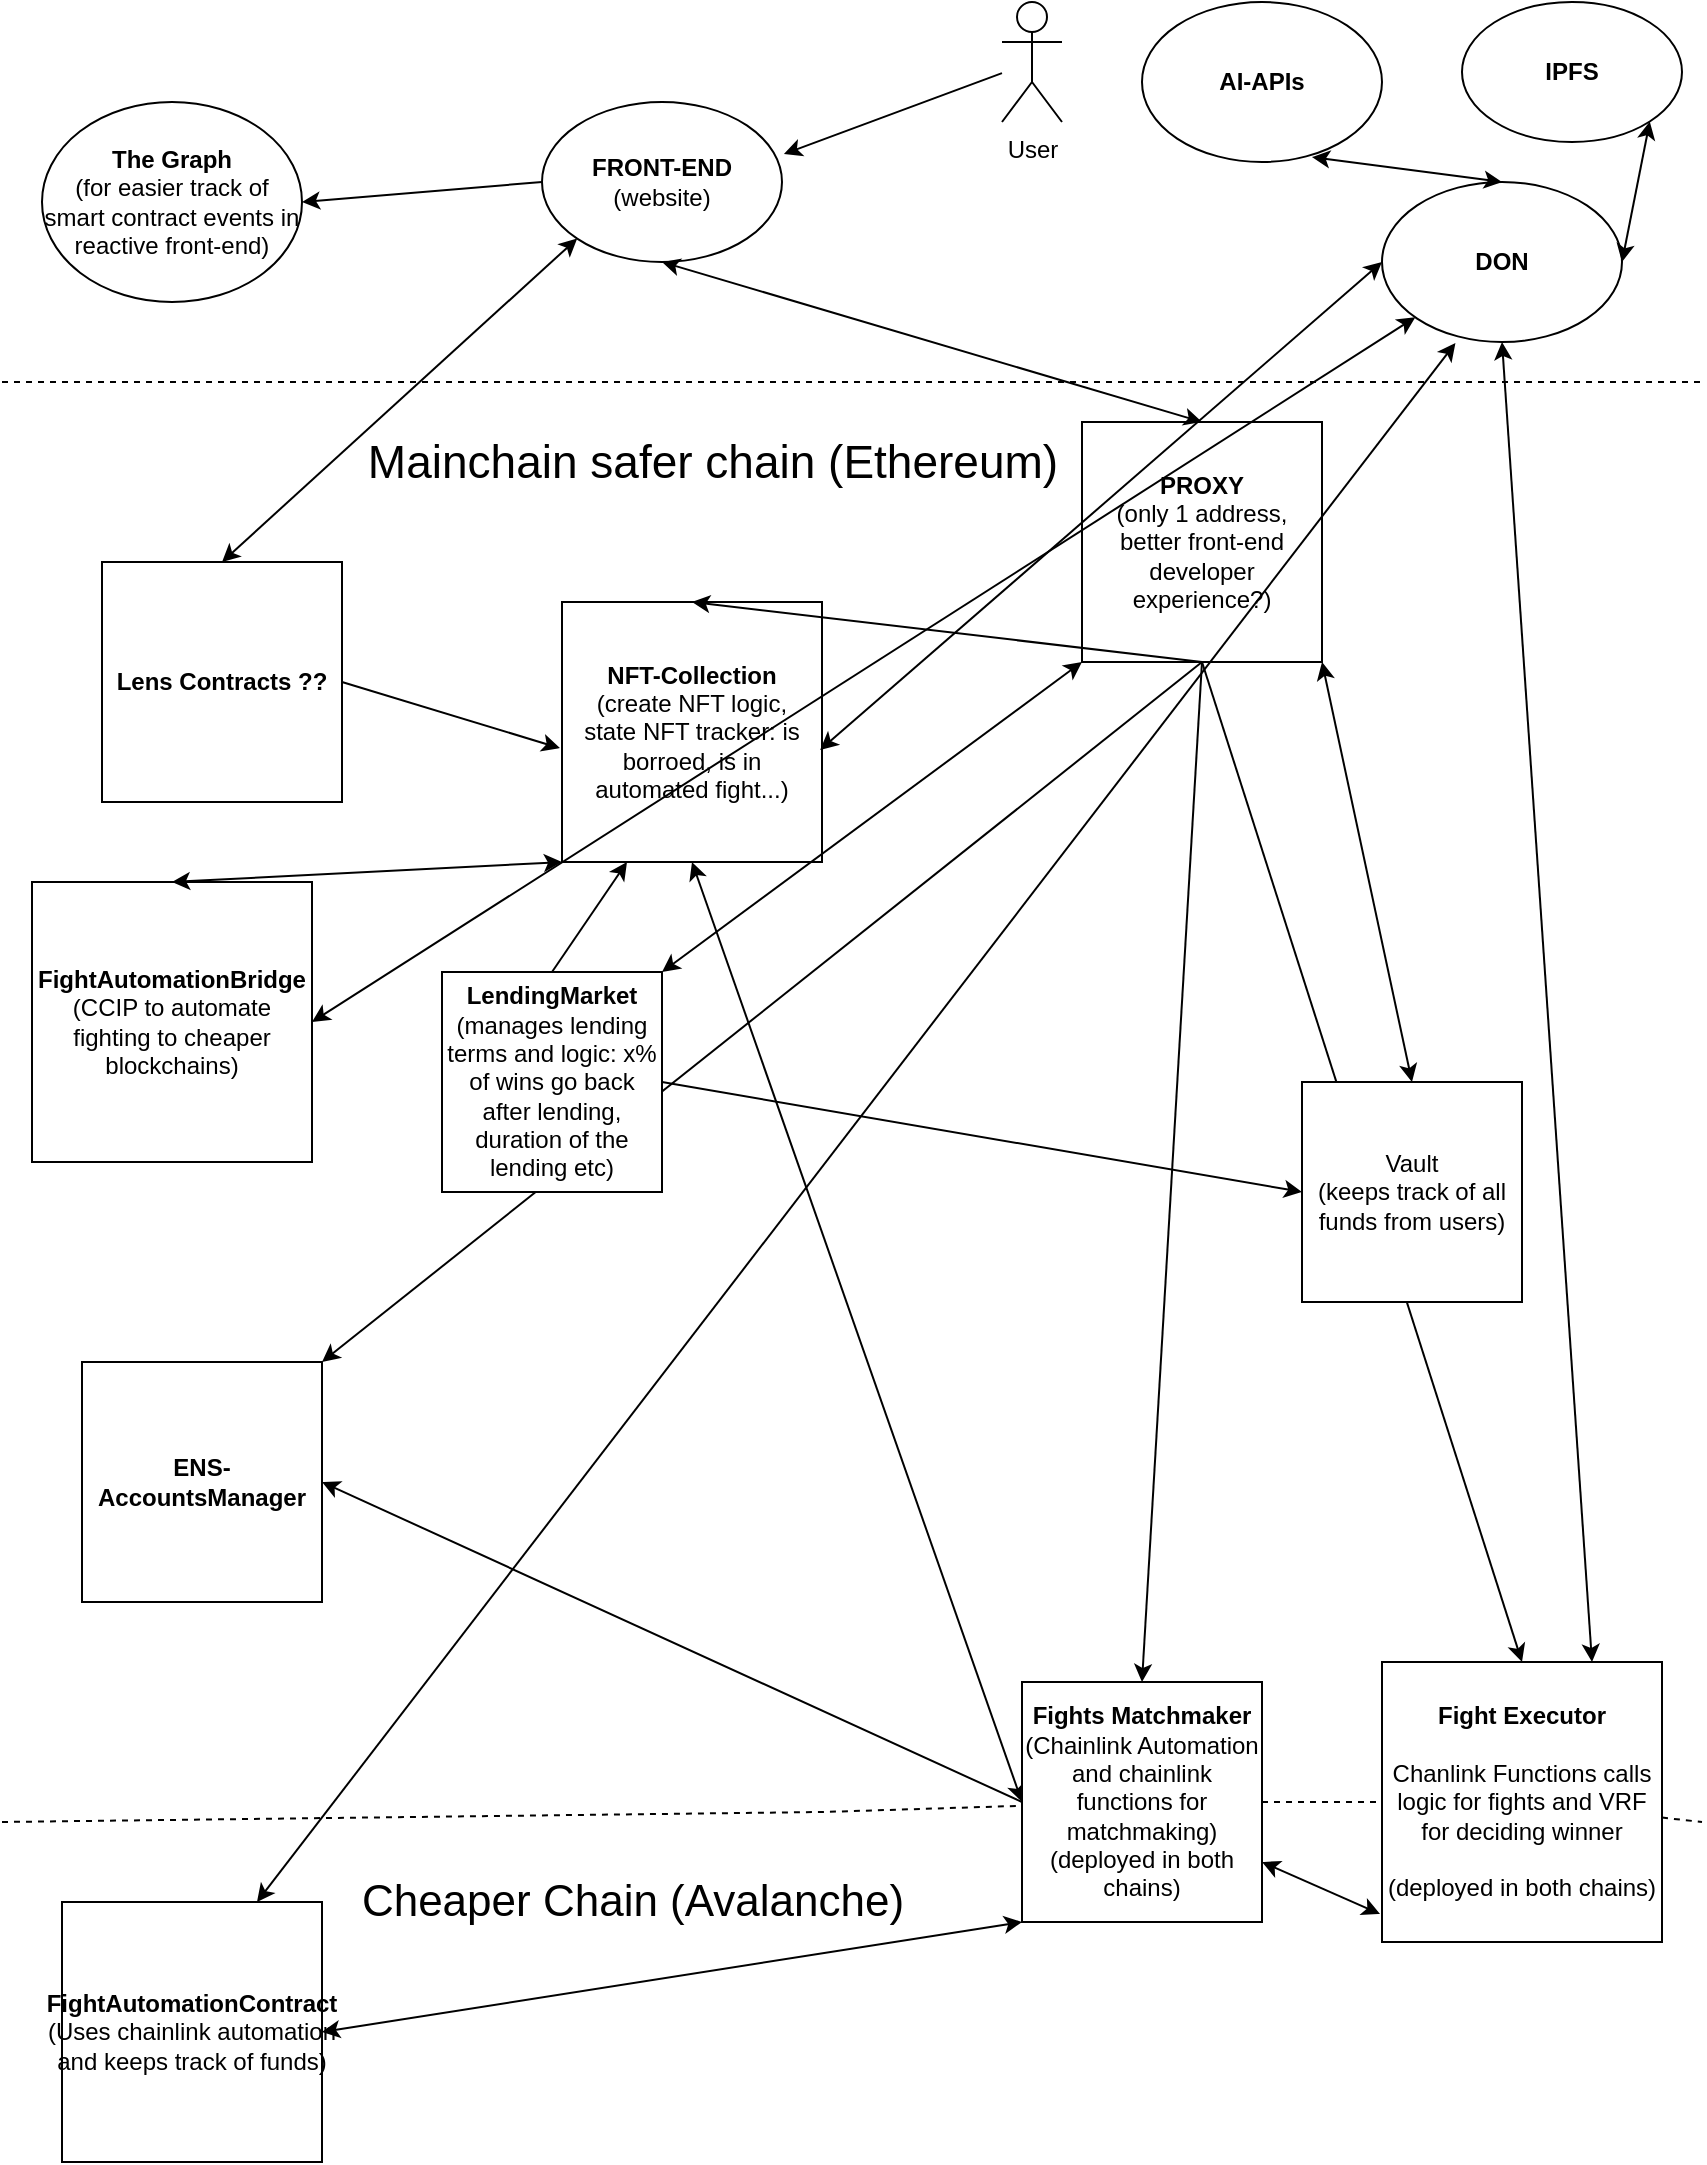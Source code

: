 <mxfile version="22.1.0" type="google">
  <diagram name="Page-1" id="LFPTANppGhLL8jyjeKuy">
    <mxGraphModel grid="1" page="1" gridSize="10" guides="1" tooltips="1" connect="1" arrows="1" fold="1" pageScale="1" pageWidth="850" pageHeight="1100" math="0" shadow="0">
      <root>
        <mxCell id="0" />
        <mxCell id="1" parent="0" />
        <mxCell id="OHMnWLt_MxitojmKM6Za-2" value="&lt;b&gt;NFT-Collection&lt;br&gt;&lt;/b&gt;(create NFT logic,&lt;br&gt;state NFT tracker: is borroed, is in automated fight...)" style="whiteSpace=wrap;html=1;aspect=fixed;" vertex="1" parent="1">
          <mxGeometry x="280" y="310" width="130" height="130" as="geometry" />
        </mxCell>
        <mxCell id="OHMnWLt_MxitojmKM6Za-10" value="&lt;b&gt;Lens Contracts ??&lt;/b&gt;" style="whiteSpace=wrap;html=1;aspect=fixed;" vertex="1" parent="1">
          <mxGeometry x="50" y="290" width="120" height="120" as="geometry" />
        </mxCell>
        <mxCell id="OHMnWLt_MxitojmKM6Za-11" value="" style="endArrow=classic;startArrow=classic;html=1;rounded=0;exitX=0;exitY=0.5;exitDx=0;exitDy=0;entryX=0.5;entryY=1;entryDx=0;entryDy=0;" edge="1" parent="1" source="OHMnWLt_MxitojmKM6Za-5" target="OHMnWLt_MxitojmKM6Za-2">
          <mxGeometry width="50" height="50" relative="1" as="geometry">
            <mxPoint x="400" y="310" as="sourcePoint" />
            <mxPoint x="450" y="260" as="targetPoint" />
          </mxGeometry>
        </mxCell>
        <mxCell id="OHMnWLt_MxitojmKM6Za-12" value="" style="endArrow=classic;html=1;rounded=0;entryX=-0.008;entryY=0.562;entryDx=0;entryDy=0;entryPerimeter=0;exitX=1;exitY=0.5;exitDx=0;exitDy=0;" edge="1" parent="1" source="OHMnWLt_MxitojmKM6Za-10" target="OHMnWLt_MxitojmKM6Za-2">
          <mxGeometry width="50" height="50" relative="1" as="geometry">
            <mxPoint x="400" y="310" as="sourcePoint" />
            <mxPoint x="450" y="260" as="targetPoint" />
          </mxGeometry>
        </mxCell>
        <mxCell id="OHMnWLt_MxitojmKM6Za-13" value="&lt;b&gt;PROXY&lt;br&gt;&lt;/b&gt;(only 1 address, better front-end developer experience?)" style="whiteSpace=wrap;html=1;aspect=fixed;" vertex="1" parent="1">
          <mxGeometry x="540" y="220" width="120" height="120" as="geometry" />
        </mxCell>
        <mxCell id="OHMnWLt_MxitojmKM6Za-14" value="" style="endArrow=classic;html=1;rounded=0;exitX=0.5;exitY=1;exitDx=0;exitDy=0;entryX=0.5;entryY=0;entryDx=0;entryDy=0;" edge="1" parent="1" source="OHMnWLt_MxitojmKM6Za-13" target="OHMnWLt_MxitojmKM6Za-2">
          <mxGeometry width="50" height="50" relative="1" as="geometry">
            <mxPoint x="400" y="310" as="sourcePoint" />
            <mxPoint x="450" y="260" as="targetPoint" />
          </mxGeometry>
        </mxCell>
        <mxCell id="OHMnWLt_MxitojmKM6Za-15" value="" style="endArrow=classic;html=1;rounded=0;entryX=0.5;entryY=0;entryDx=0;entryDy=0;exitX=0.5;exitY=1;exitDx=0;exitDy=0;" edge="1" parent="1" source="OHMnWLt_MxitojmKM6Za-13" target="OHMnWLt_MxitojmKM6Za-3">
          <mxGeometry width="50" height="50" relative="1" as="geometry">
            <mxPoint x="400" y="310" as="sourcePoint" />
            <mxPoint x="450" y="260" as="targetPoint" />
          </mxGeometry>
        </mxCell>
        <mxCell id="OHMnWLt_MxitojmKM6Za-16" value="" style="endArrow=classic;html=1;rounded=0;exitX=0.5;exitY=1;exitDx=0;exitDy=0;entryX=0.5;entryY=0;entryDx=0;entryDy=0;" edge="1" parent="1" source="OHMnWLt_MxitojmKM6Za-13" target="OHMnWLt_MxitojmKM6Za-5">
          <mxGeometry width="50" height="50" relative="1" as="geometry">
            <mxPoint x="400" y="310" as="sourcePoint" />
            <mxPoint x="450" y="260" as="targetPoint" />
          </mxGeometry>
        </mxCell>
        <mxCell id="OHMnWLt_MxitojmKM6Za-17" value="&lt;b&gt;FRONT-END&lt;br&gt;&lt;/b&gt;(website)" style="ellipse;whiteSpace=wrap;html=1;" vertex="1" parent="1">
          <mxGeometry x="270" y="60" width="120" height="80" as="geometry" />
        </mxCell>
        <mxCell id="OHMnWLt_MxitojmKM6Za-18" value="" style="endArrow=classic;startArrow=classic;html=1;rounded=0;entryX=0.5;entryY=1;entryDx=0;entryDy=0;exitX=0.5;exitY=0;exitDx=0;exitDy=0;" edge="1" parent="1" source="OHMnWLt_MxitojmKM6Za-13" target="OHMnWLt_MxitojmKM6Za-17">
          <mxGeometry width="50" height="50" relative="1" as="geometry">
            <mxPoint x="400" y="310" as="sourcePoint" />
            <mxPoint x="450" y="260" as="targetPoint" />
          </mxGeometry>
        </mxCell>
        <mxCell id="OHMnWLt_MxitojmKM6Za-19" value="&lt;b&gt;ENS-AccountsManager&lt;/b&gt;" style="whiteSpace=wrap;html=1;aspect=fixed;" vertex="1" parent="1">
          <mxGeometry x="40" y="690" width="120" height="120" as="geometry" />
        </mxCell>
        <mxCell id="OHMnWLt_MxitojmKM6Za-20" value="" style="endArrow=classic;html=1;rounded=0;exitX=0.5;exitY=1;exitDx=0;exitDy=0;entryX=1;entryY=0;entryDx=0;entryDy=0;" edge="1" parent="1" source="OHMnWLt_MxitojmKM6Za-13" target="OHMnWLt_MxitojmKM6Za-19">
          <mxGeometry width="50" height="50" relative="1" as="geometry">
            <mxPoint x="400" y="550" as="sourcePoint" />
            <mxPoint x="450" y="500" as="targetPoint" />
          </mxGeometry>
        </mxCell>
        <mxCell id="OHMnWLt_MxitojmKM6Za-21" value="" style="endArrow=classic;html=1;rounded=0;exitX=0;exitY=0.5;exitDx=0;exitDy=0;entryX=1;entryY=0.5;entryDx=0;entryDy=0;" edge="1" parent="1" source="OHMnWLt_MxitojmKM6Za-5" target="OHMnWLt_MxitojmKM6Za-19">
          <mxGeometry width="50" height="50" relative="1" as="geometry">
            <mxPoint x="400" y="550" as="sourcePoint" />
            <mxPoint x="450" y="500" as="targetPoint" />
          </mxGeometry>
        </mxCell>
        <mxCell id="OHMnWLt_MxitojmKM6Za-22" value="&lt;b&gt;The Graph &lt;br&gt;&lt;/b&gt;(for easier track of smart contract events in reactive front-end)" style="ellipse;whiteSpace=wrap;html=1;" vertex="1" parent="1">
          <mxGeometry x="20" y="60" width="130" height="100" as="geometry" />
        </mxCell>
        <mxCell id="OHMnWLt_MxitojmKM6Za-23" value="" style="endArrow=classic;html=1;rounded=0;entryX=1;entryY=0.5;entryDx=0;entryDy=0;exitX=0;exitY=0.5;exitDx=0;exitDy=0;" edge="1" parent="1" source="OHMnWLt_MxitojmKM6Za-17" target="OHMnWLt_MxitojmKM6Za-22">
          <mxGeometry width="50" height="50" relative="1" as="geometry">
            <mxPoint x="400" y="310" as="sourcePoint" />
            <mxPoint x="450" y="260" as="targetPoint" />
          </mxGeometry>
        </mxCell>
        <mxCell id="OHMnWLt_MxitojmKM6Za-24" value="" style="endArrow=none;dashed=1;html=1;rounded=0;" edge="1" parent="1">
          <mxGeometry width="50" height="50" relative="1" as="geometry">
            <mxPoint y="200" as="sourcePoint" />
            <mxPoint x="850" y="200" as="targetPoint" />
          </mxGeometry>
        </mxCell>
        <mxCell id="OHMnWLt_MxitojmKM6Za-25" value="User" style="shape=umlActor;verticalLabelPosition=bottom;verticalAlign=top;html=1;outlineConnect=0;" vertex="1" parent="1">
          <mxGeometry x="500" y="10" width="30" height="60" as="geometry" />
        </mxCell>
        <mxCell id="OHMnWLt_MxitojmKM6Za-27" value="" style="endArrow=classic;html=1;rounded=0;entryX=1.008;entryY=0.325;entryDx=0;entryDy=0;entryPerimeter=0;" edge="1" parent="1" source="OHMnWLt_MxitojmKM6Za-25" target="OHMnWLt_MxitojmKM6Za-17">
          <mxGeometry width="50" height="50" relative="1" as="geometry">
            <mxPoint x="400" y="310" as="sourcePoint" />
            <mxPoint x="450" y="260" as="targetPoint" />
          </mxGeometry>
        </mxCell>
        <mxCell id="OHMnWLt_MxitojmKM6Za-28" value="&lt;font style=&quot;font-size: 23px;&quot;&gt;Mainchain safer chain (Ethereum)&lt;/font&gt;" style="text;html=1;align=center;verticalAlign=middle;resizable=0;points=[];autosize=1;strokeColor=none;fillColor=none;" vertex="1" parent="1">
          <mxGeometry x="170" y="220" width="370" height="40" as="geometry" />
        </mxCell>
        <mxCell id="OHMnWLt_MxitojmKM6Za-30" value="&lt;b&gt;FightAutomationBridge&lt;br&gt;&lt;/b&gt;(CCIP to automate fighting to cheaper blockchains)" style="whiteSpace=wrap;html=1;aspect=fixed;" vertex="1" parent="1">
          <mxGeometry x="15" y="450" width="140" height="140" as="geometry" />
        </mxCell>
        <mxCell id="OHMnWLt_MxitojmKM6Za-31" value="" style="endArrow=none;dashed=1;html=1;rounded=0;" edge="1" parent="1" source="OHMnWLt_MxitojmKM6Za-3">
          <mxGeometry width="50" height="50" relative="1" as="geometry">
            <mxPoint y="920" as="sourcePoint" />
            <mxPoint x="850" y="920" as="targetPoint" />
          </mxGeometry>
        </mxCell>
        <mxCell id="OHMnWLt_MxitojmKM6Za-32" value="&lt;font style=&quot;font-size: 22px;&quot;&gt;Cheaper Chain (Avalanche)&lt;/font&gt;" style="text;html=1;align=center;verticalAlign=middle;resizable=0;points=[];autosize=1;strokeColor=none;fillColor=none;" vertex="1" parent="1">
          <mxGeometry x="170" y="940" width="290" height="40" as="geometry" />
        </mxCell>
        <mxCell id="OHMnWLt_MxitojmKM6Za-34" value="&lt;b&gt;FightAutomationContract&lt;br&gt;&lt;/b&gt;(Uses&amp;nbsp;chainlink automation and keeps track of funds)" style="whiteSpace=wrap;html=1;aspect=fixed;" vertex="1" parent="1">
          <mxGeometry x="30" y="960" width="130" height="130" as="geometry" />
        </mxCell>
        <mxCell id="OHMnWLt_MxitojmKM6Za-35" value="" style="endArrow=classic;startArrow=classic;html=1;rounded=0;exitX=0.5;exitY=0;exitDx=0;exitDy=0;entryX=0;entryY=1;entryDx=0;entryDy=0;" edge="1" parent="1" source="OHMnWLt_MxitojmKM6Za-30" target="OHMnWLt_MxitojmKM6Za-2">
          <mxGeometry width="50" height="50" relative="1" as="geometry">
            <mxPoint x="490" y="660" as="sourcePoint" />
            <mxPoint x="120" y="570" as="targetPoint" />
          </mxGeometry>
        </mxCell>
        <mxCell id="OHMnWLt_MxitojmKM6Za-37" value="" style="endArrow=none;dashed=1;html=1;rounded=0;" edge="1" parent="1" source="OHMnWLt_MxitojmKM6Za-5" target="OHMnWLt_MxitojmKM6Za-3">
          <mxGeometry width="50" height="50" relative="1" as="geometry">
            <mxPoint y="920" as="sourcePoint" />
            <mxPoint x="850" y="920" as="targetPoint" />
          </mxGeometry>
        </mxCell>
        <mxCell id="OHMnWLt_MxitojmKM6Za-3" value="&lt;b&gt;Fight Executor&lt;/b&gt;&lt;br&gt;&lt;br&gt;Chanlink Functions calls logic for fights and VRF for deciding winner&lt;br&gt;&lt;br&gt;(deployed in both chains)" style="whiteSpace=wrap;html=1;aspect=fixed;" vertex="1" parent="1">
          <mxGeometry x="690" y="840" width="140" height="140" as="geometry" />
        </mxCell>
        <mxCell id="OHMnWLt_MxitojmKM6Za-39" value="&lt;b&gt;DON&lt;/b&gt;" style="ellipse;whiteSpace=wrap;html=1;" vertex="1" parent="1">
          <mxGeometry x="690" y="100" width="120" height="80" as="geometry" />
        </mxCell>
        <mxCell id="OHMnWLt_MxitojmKM6Za-40" value="&lt;b&gt;AI-APIs&lt;/b&gt;" style="ellipse;whiteSpace=wrap;html=1;" vertex="1" parent="1">
          <mxGeometry x="570" y="10" width="120" height="80" as="geometry" />
        </mxCell>
        <mxCell id="OHMnWLt_MxitojmKM6Za-41" value="" style="endArrow=classic;startArrow=classic;html=1;rounded=0;entryX=0.5;entryY=1;entryDx=0;entryDy=0;exitX=0.75;exitY=0;exitDx=0;exitDy=0;" edge="1" parent="1" source="OHMnWLt_MxitojmKM6Za-3" target="OHMnWLt_MxitojmKM6Za-39">
          <mxGeometry width="50" height="50" relative="1" as="geometry">
            <mxPoint x="490" y="520" as="sourcePoint" />
            <mxPoint x="540" y="470" as="targetPoint" />
          </mxGeometry>
        </mxCell>
        <mxCell id="OHMnWLt_MxitojmKM6Za-42" value="" style="endArrow=classic;startArrow=classic;html=1;rounded=0;entryX=0.708;entryY=0.969;entryDx=0;entryDy=0;entryPerimeter=0;exitX=0.5;exitY=0;exitDx=0;exitDy=0;" edge="1" parent="1" source="OHMnWLt_MxitojmKM6Za-39" target="OHMnWLt_MxitojmKM6Za-40">
          <mxGeometry width="50" height="50" relative="1" as="geometry">
            <mxPoint x="490" y="240" as="sourcePoint" />
            <mxPoint x="540" y="190" as="targetPoint" />
          </mxGeometry>
        </mxCell>
        <mxCell id="OHMnWLt_MxitojmKM6Za-45" value="" style="endArrow=classic;startArrow=classic;html=1;rounded=0;exitX=1;exitY=0.5;exitDx=0;exitDy=0;entryX=0;entryY=1;entryDx=0;entryDy=0;" edge="1" parent="1" source="OHMnWLt_MxitojmKM6Za-34" target="OHMnWLt_MxitojmKM6Za-5">
          <mxGeometry width="50" height="50" relative="1" as="geometry">
            <mxPoint x="490" y="800" as="sourcePoint" />
            <mxPoint x="540" y="750" as="targetPoint" />
          </mxGeometry>
        </mxCell>
        <mxCell id="OHMnWLt_MxitojmKM6Za-46" value="" style="endArrow=none;dashed=1;html=1;rounded=0;" edge="1" parent="1" target="OHMnWLt_MxitojmKM6Za-5">
          <mxGeometry width="50" height="50" relative="1" as="geometry">
            <mxPoint y="920" as="sourcePoint" />
            <mxPoint x="650" y="915" as="targetPoint" />
            <Array as="points">
              <mxPoint x="410" y="915" />
            </Array>
          </mxGeometry>
        </mxCell>
        <mxCell id="OHMnWLt_MxitojmKM6Za-5" value="&lt;b&gt;Fights Matchmaker&lt;br&gt;&lt;/b&gt;(Chainlink Automation and chainlink functions for matchmaking)&lt;br&gt;(deployed in both chains)" style="whiteSpace=wrap;html=1;aspect=fixed;" vertex="1" parent="1">
          <mxGeometry x="510" y="850" width="120" height="120" as="geometry" />
        </mxCell>
        <mxCell id="OHMnWLt_MxitojmKM6Za-47" value="" style="endArrow=classic;startArrow=classic;html=1;rounded=0;exitX=1;exitY=0.75;exitDx=0;exitDy=0;entryX=-0.007;entryY=0.9;entryDx=0;entryDy=0;entryPerimeter=0;" edge="1" parent="1" source="OHMnWLt_MxitojmKM6Za-5" target="OHMnWLt_MxitojmKM6Za-3">
          <mxGeometry width="50" height="50" relative="1" as="geometry">
            <mxPoint x="490" y="660" as="sourcePoint" />
            <mxPoint x="540" y="610" as="targetPoint" />
          </mxGeometry>
        </mxCell>
        <mxCell id="OHMnWLt_MxitojmKM6Za-48" value="&lt;b&gt;LendingMarket&lt;br&gt;&lt;/b&gt;(manages lending terms and logic: x% of wins go back after lending, duration of the lending etc)" style="whiteSpace=wrap;html=1;aspect=fixed;" vertex="1" parent="1">
          <mxGeometry x="220" y="495" width="110" height="110" as="geometry" />
        </mxCell>
        <mxCell id="OHMnWLt_MxitojmKM6Za-50" value="" style="endArrow=classic;startArrow=classic;html=1;rounded=0;exitX=1;exitY=0;exitDx=0;exitDy=0;entryX=0;entryY=1;entryDx=0;entryDy=0;" edge="1" parent="1" source="OHMnWLt_MxitojmKM6Za-48" target="OHMnWLt_MxitojmKM6Za-13">
          <mxGeometry width="50" height="50" relative="1" as="geometry">
            <mxPoint x="490" y="660" as="sourcePoint" />
            <mxPoint x="540" y="610" as="targetPoint" />
          </mxGeometry>
        </mxCell>
        <mxCell id="OHMnWLt_MxitojmKM6Za-51" value="" style="endArrow=classic;html=1;rounded=0;exitX=0.5;exitY=0;exitDx=0;exitDy=0;entryX=0.25;entryY=1;entryDx=0;entryDy=0;" edge="1" parent="1" source="OHMnWLt_MxitojmKM6Za-48" target="OHMnWLt_MxitojmKM6Za-2">
          <mxGeometry width="50" height="50" relative="1" as="geometry">
            <mxPoint x="490" y="660" as="sourcePoint" />
            <mxPoint x="540" y="610" as="targetPoint" />
          </mxGeometry>
        </mxCell>
        <mxCell id="OHMnWLt_MxitojmKM6Za-52" value="Vault&lt;br&gt;(keeps track of all funds from users)" style="whiteSpace=wrap;html=1;aspect=fixed;" vertex="1" parent="1">
          <mxGeometry x="650" y="550" width="110" height="110" as="geometry" />
        </mxCell>
        <mxCell id="OHMnWLt_MxitojmKM6Za-53" value="" style="endArrow=classic;html=1;rounded=0;exitX=1;exitY=0.5;exitDx=0;exitDy=0;entryX=0;entryY=0.5;entryDx=0;entryDy=0;" edge="1" parent="1" source="OHMnWLt_MxitojmKM6Za-48" target="OHMnWLt_MxitojmKM6Za-52">
          <mxGeometry width="50" height="50" relative="1" as="geometry">
            <mxPoint x="490" y="520" as="sourcePoint" />
            <mxPoint x="540" y="470" as="targetPoint" />
          </mxGeometry>
        </mxCell>
        <mxCell id="OHMnWLt_MxitojmKM6Za-54" value="" style="endArrow=classic;startArrow=classic;html=1;rounded=0;exitX=0.5;exitY=0;exitDx=0;exitDy=0;entryX=1;entryY=1;entryDx=0;entryDy=0;" edge="1" parent="1" source="OHMnWLt_MxitojmKM6Za-52" target="OHMnWLt_MxitojmKM6Za-13">
          <mxGeometry width="50" height="50" relative="1" as="geometry">
            <mxPoint x="490" y="520" as="sourcePoint" />
            <mxPoint x="540" y="470" as="targetPoint" />
          </mxGeometry>
        </mxCell>
        <mxCell id="OHMnWLt_MxitojmKM6Za-55" value="" style="endArrow=classic;startArrow=classic;html=1;rounded=0;exitX=0.75;exitY=0;exitDx=0;exitDy=0;entryX=0.306;entryY=1.006;entryDx=0;entryDy=0;entryPerimeter=0;" edge="1" parent="1" source="OHMnWLt_MxitojmKM6Za-34" target="OHMnWLt_MxitojmKM6Za-39">
          <mxGeometry width="50" height="50" relative="1" as="geometry">
            <mxPoint x="490" y="660" as="sourcePoint" />
            <mxPoint x="540" y="610" as="targetPoint" />
          </mxGeometry>
        </mxCell>
        <mxCell id="OHMnWLt_MxitojmKM6Za-56" value="" style="endArrow=classic;startArrow=classic;html=1;rounded=0;exitX=0.5;exitY=0;exitDx=0;exitDy=0;entryX=0;entryY=1;entryDx=0;entryDy=0;" edge="1" parent="1" source="OHMnWLt_MxitojmKM6Za-10" target="OHMnWLt_MxitojmKM6Za-17">
          <mxGeometry width="50" height="50" relative="1" as="geometry">
            <mxPoint x="490" y="380" as="sourcePoint" />
            <mxPoint x="540" y="330" as="targetPoint" />
          </mxGeometry>
        </mxCell>
        <mxCell id="OHMnWLt_MxitojmKM6Za-57" value="&lt;b&gt;IPFS&lt;/b&gt;" style="ellipse;whiteSpace=wrap;html=1;" vertex="1" parent="1">
          <mxGeometry x="730" y="10" width="110" height="70" as="geometry" />
        </mxCell>
        <mxCell id="OHMnWLt_MxitojmKM6Za-58" value="" style="endArrow=classic;startArrow=classic;html=1;rounded=0;entryX=1;entryY=1;entryDx=0;entryDy=0;exitX=1;exitY=0.5;exitDx=0;exitDy=0;" edge="1" parent="1" source="OHMnWLt_MxitojmKM6Za-39" target="OHMnWLt_MxitojmKM6Za-57">
          <mxGeometry width="50" height="50" relative="1" as="geometry">
            <mxPoint x="490" y="240" as="sourcePoint" />
            <mxPoint x="540" y="190" as="targetPoint" />
          </mxGeometry>
        </mxCell>
        <mxCell id="OHMnWLt_MxitojmKM6Za-59" value="" style="endArrow=classic;startArrow=classic;html=1;rounded=0;exitX=0.993;exitY=0.569;exitDx=0;exitDy=0;exitPerimeter=0;entryX=0;entryY=0.5;entryDx=0;entryDy=0;" edge="1" parent="1" source="OHMnWLt_MxitojmKM6Za-2" target="OHMnWLt_MxitojmKM6Za-39">
          <mxGeometry width="50" height="50" relative="1" as="geometry">
            <mxPoint x="490" y="380" as="sourcePoint" />
            <mxPoint x="540" y="330" as="targetPoint" />
          </mxGeometry>
        </mxCell>
        <mxCell id="OHMnWLt_MxitojmKM6Za-60" value="" style="endArrow=classic;startArrow=classic;html=1;rounded=0;exitX=1;exitY=0.5;exitDx=0;exitDy=0;" edge="1" parent="1" source="OHMnWLt_MxitojmKM6Za-30" target="OHMnWLt_MxitojmKM6Za-39">
          <mxGeometry width="50" height="50" relative="1" as="geometry">
            <mxPoint x="490" y="520" as="sourcePoint" />
            <mxPoint x="540" y="470" as="targetPoint" />
          </mxGeometry>
        </mxCell>
      </root>
    </mxGraphModel>
  </diagram>
</mxfile>
